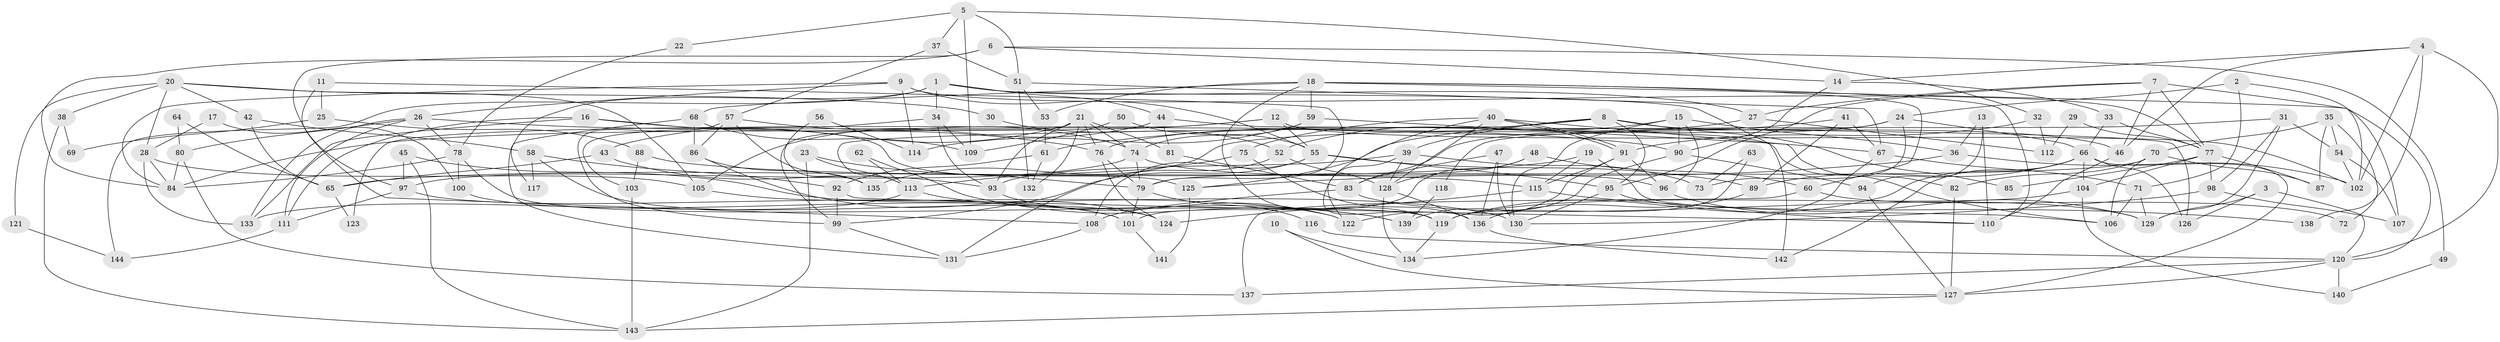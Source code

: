 // coarse degree distribution, {5: 0.1782178217821782, 6: 0.10891089108910891, 4: 0.27722772277227725, 2: 0.06930693069306931, 3: 0.19801980198019803, 7: 0.10891089108910891, 10: 0.009900990099009901, 8: 0.0297029702970297, 12: 0.009900990099009901, 9: 0.009900990099009901}
// Generated by graph-tools (version 1.1) at 2025/37/03/04/25 23:37:00]
// undirected, 144 vertices, 288 edges
graph export_dot {
  node [color=gray90,style=filled];
  1;
  2;
  3;
  4;
  5;
  6;
  7;
  8;
  9;
  10;
  11;
  12;
  13;
  14;
  15;
  16;
  17;
  18;
  19;
  20;
  21;
  22;
  23;
  24;
  25;
  26;
  27;
  28;
  29;
  30;
  31;
  32;
  33;
  34;
  35;
  36;
  37;
  38;
  39;
  40;
  41;
  42;
  43;
  44;
  45;
  46;
  47;
  48;
  49;
  50;
  51;
  52;
  53;
  54;
  55;
  56;
  57;
  58;
  59;
  60;
  61;
  62;
  63;
  64;
  65;
  66;
  67;
  68;
  69;
  70;
  71;
  72;
  73;
  74;
  75;
  76;
  77;
  78;
  79;
  80;
  81;
  82;
  83;
  84;
  85;
  86;
  87;
  88;
  89;
  90;
  91;
  92;
  93;
  94;
  95;
  96;
  97;
  98;
  99;
  100;
  101;
  102;
  103;
  104;
  105;
  106;
  107;
  108;
  109;
  110;
  111;
  112;
  113;
  114;
  115;
  116;
  117;
  118;
  119;
  120;
  121;
  122;
  123;
  124;
  125;
  126;
  127;
  128;
  129;
  130;
  131;
  132;
  133;
  134;
  135;
  136;
  137;
  138;
  139;
  140;
  141;
  142;
  143;
  144;
  1 -- 34;
  1 -- 27;
  1 -- 44;
  1 -- 117;
  1 -- 142;
  1 -- 144;
  2 -- 71;
  2 -- 102;
  2 -- 24;
  3 -- 120;
  3 -- 126;
  3 -- 129;
  4 -- 102;
  4 -- 120;
  4 -- 14;
  4 -- 46;
  4 -- 138;
  5 -- 51;
  5 -- 37;
  5 -- 22;
  5 -- 32;
  5 -- 109;
  6 -- 84;
  6 -- 14;
  6 -- 49;
  6 -- 97;
  7 -- 46;
  7 -- 95;
  7 -- 27;
  7 -- 77;
  7 -- 107;
  8 -- 113;
  8 -- 46;
  8 -- 39;
  8 -- 85;
  8 -- 95;
  8 -- 125;
  9 -- 55;
  9 -- 77;
  9 -- 26;
  9 -- 84;
  9 -- 114;
  10 -- 134;
  10 -- 127;
  11 -- 108;
  11 -- 79;
  11 -- 25;
  12 -- 55;
  12 -- 102;
  12 -- 84;
  12 -- 106;
  12 -- 123;
  13 -- 110;
  13 -- 36;
  13 -- 94;
  14 -- 90;
  14 -- 33;
  15 -- 96;
  15 -- 90;
  15 -- 36;
  15 -- 52;
  15 -- 130;
  16 -- 76;
  16 -- 133;
  16 -- 111;
  16 -- 125;
  17 -- 100;
  17 -- 28;
  18 -- 119;
  18 -- 68;
  18 -- 53;
  18 -- 59;
  18 -- 60;
  18 -- 110;
  18 -- 120;
  19 -- 65;
  19 -- 106;
  19 -- 115;
  20 -- 28;
  20 -- 105;
  20 -- 30;
  20 -- 38;
  20 -- 42;
  20 -- 121;
  21 -- 74;
  21 -- 93;
  21 -- 43;
  21 -- 76;
  21 -- 81;
  21 -- 99;
  21 -- 132;
  22 -- 78;
  23 -- 79;
  23 -- 113;
  23 -- 143;
  24 -- 66;
  24 -- 73;
  24 -- 76;
  24 -- 118;
  25 -- 88;
  25 -- 69;
  26 -- 78;
  26 -- 80;
  26 -- 90;
  26 -- 111;
  26 -- 133;
  27 -- 61;
  27 -- 112;
  28 -- 105;
  28 -- 84;
  28 -- 133;
  29 -- 112;
  29 -- 77;
  30 -- 52;
  31 -- 135;
  31 -- 54;
  31 -- 98;
  31 -- 129;
  32 -- 91;
  32 -- 112;
  33 -- 77;
  33 -- 66;
  34 -- 93;
  34 -- 109;
  34 -- 103;
  35 -- 70;
  35 -- 87;
  35 -- 54;
  35 -- 72;
  36 -- 125;
  36 -- 102;
  37 -- 51;
  37 -- 57;
  38 -- 143;
  38 -- 69;
  39 -- 128;
  39 -- 73;
  39 -- 93;
  39 -- 122;
  40 -- 91;
  40 -- 91;
  40 -- 119;
  40 -- 75;
  40 -- 82;
  40 -- 128;
  41 -- 89;
  41 -- 83;
  41 -- 67;
  42 -- 58;
  42 -- 65;
  43 -- 93;
  43 -- 65;
  44 -- 81;
  44 -- 105;
  44 -- 126;
  45 -- 143;
  45 -- 97;
  45 -- 130;
  46 -- 110;
  47 -- 136;
  47 -- 130;
  47 -- 83;
  48 -- 128;
  48 -- 101;
  48 -- 60;
  49 -- 140;
  50 -- 109;
  50 -- 55;
  51 -- 53;
  51 -- 67;
  51 -- 132;
  52 -- 128;
  52 -- 131;
  53 -- 61;
  54 -- 107;
  54 -- 102;
  55 -- 108;
  55 -- 95;
  55 -- 89;
  55 -- 99;
  56 -- 135;
  56 -- 114;
  57 -- 74;
  57 -- 99;
  57 -- 86;
  57 -- 135;
  58 -- 92;
  58 -- 124;
  58 -- 117;
  59 -- 67;
  59 -- 74;
  59 -- 114;
  60 -- 72;
  60 -- 137;
  61 -- 92;
  61 -- 132;
  62 -- 139;
  62 -- 113;
  63 -- 73;
  63 -- 119;
  64 -- 65;
  64 -- 80;
  65 -- 123;
  66 -- 119;
  66 -- 89;
  66 -- 104;
  66 -- 126;
  66 -- 127;
  66 -- 142;
  67 -- 71;
  67 -- 134;
  68 -- 131;
  68 -- 86;
  68 -- 109;
  70 -- 82;
  70 -- 79;
  70 -- 87;
  70 -- 106;
  71 -- 129;
  71 -- 106;
  74 -- 97;
  74 -- 79;
  74 -- 96;
  75 -- 136;
  75 -- 113;
  76 -- 79;
  76 -- 124;
  77 -- 98;
  77 -- 85;
  77 -- 87;
  77 -- 104;
  78 -- 84;
  78 -- 119;
  78 -- 100;
  79 -- 101;
  79 -- 116;
  80 -- 84;
  80 -- 137;
  81 -- 83;
  82 -- 127;
  83 -- 129;
  83 -- 108;
  86 -- 124;
  86 -- 135;
  88 -- 103;
  88 -- 115;
  89 -- 136;
  90 -- 94;
  90 -- 139;
  91 -- 96;
  91 -- 115;
  91 -- 122;
  92 -- 110;
  92 -- 99;
  93 -- 122;
  94 -- 127;
  95 -- 130;
  95 -- 110;
  96 -- 129;
  97 -- 111;
  97 -- 101;
  98 -- 130;
  98 -- 107;
  99 -- 131;
  100 -- 101;
  101 -- 141;
  103 -- 143;
  104 -- 119;
  104 -- 140;
  105 -- 122;
  108 -- 131;
  111 -- 144;
  113 -- 133;
  113 -- 139;
  115 -- 124;
  115 -- 138;
  116 -- 120;
  118 -- 139;
  119 -- 134;
  120 -- 137;
  120 -- 127;
  120 -- 140;
  121 -- 144;
  125 -- 141;
  127 -- 143;
  128 -- 136;
  128 -- 134;
  136 -- 142;
}
